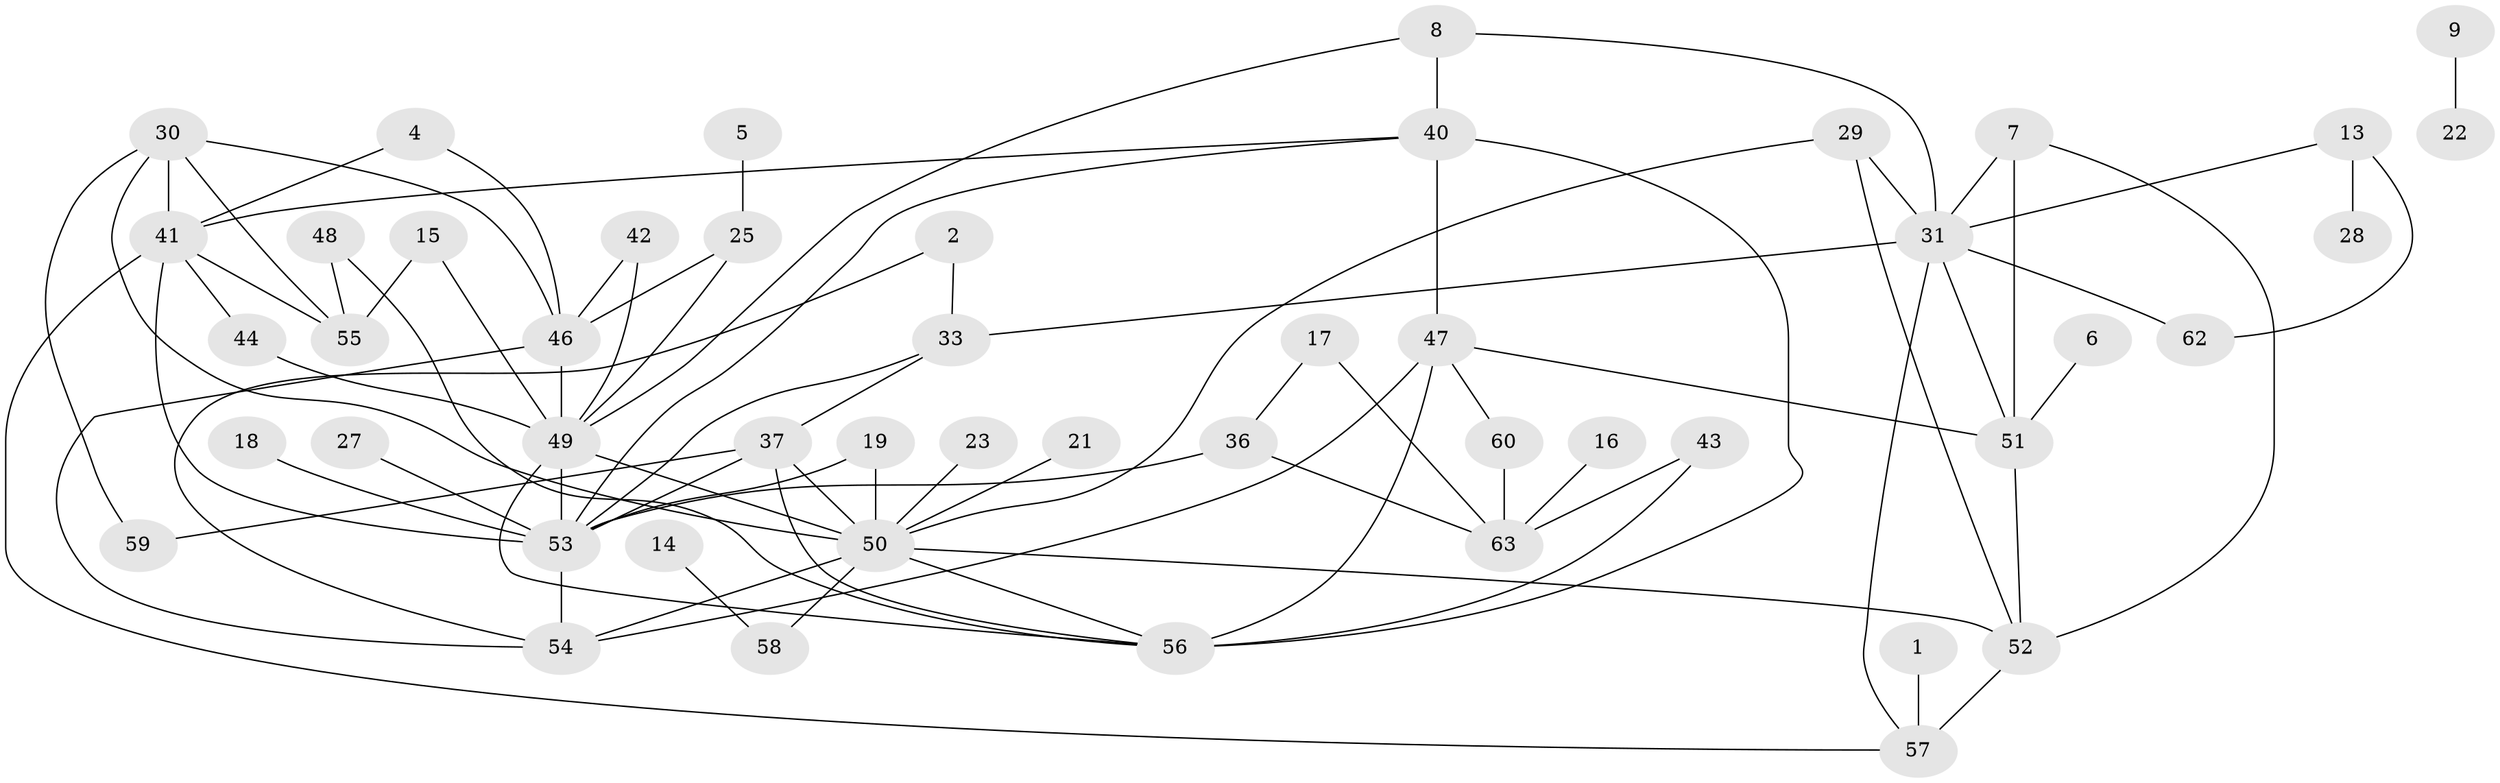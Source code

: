 // original degree distribution, {1: 0.21428571428571427, 3: 0.2222222222222222, 5: 0.07142857142857142, 6: 0.03968253968253968, 7: 0.015873015873015872, 2: 0.24603174603174602, 4: 0.07936507936507936, 0: 0.1111111111111111}
// Generated by graph-tools (version 1.1) at 2025/25/03/09/25 03:25:21]
// undirected, 49 vertices, 83 edges
graph export_dot {
graph [start="1"]
  node [color=gray90,style=filled];
  1;
  2;
  4;
  5;
  6;
  7;
  8;
  9;
  13;
  14;
  15;
  16;
  17;
  18;
  19;
  21;
  22;
  23;
  25;
  27;
  28;
  29;
  30;
  31;
  33;
  36;
  37;
  40;
  41;
  42;
  43;
  44;
  46;
  47;
  48;
  49;
  50;
  51;
  52;
  53;
  54;
  55;
  56;
  57;
  58;
  59;
  60;
  62;
  63;
  1 -- 57 [weight=1.0];
  2 -- 33 [weight=1.0];
  2 -- 54 [weight=1.0];
  4 -- 41 [weight=1.0];
  4 -- 46 [weight=1.0];
  5 -- 25 [weight=1.0];
  6 -- 51 [weight=1.0];
  7 -- 31 [weight=1.0];
  7 -- 51 [weight=1.0];
  7 -- 52 [weight=1.0];
  8 -- 31 [weight=1.0];
  8 -- 40 [weight=1.0];
  8 -- 49 [weight=1.0];
  9 -- 22 [weight=1.0];
  13 -- 28 [weight=1.0];
  13 -- 31 [weight=1.0];
  13 -- 62 [weight=1.0];
  14 -- 58 [weight=1.0];
  15 -- 49 [weight=1.0];
  15 -- 55 [weight=1.0];
  16 -- 63 [weight=1.0];
  17 -- 36 [weight=1.0];
  17 -- 63 [weight=1.0];
  18 -- 53 [weight=1.0];
  19 -- 50 [weight=2.0];
  19 -- 53 [weight=1.0];
  21 -- 50 [weight=1.0];
  23 -- 50 [weight=1.0];
  25 -- 46 [weight=1.0];
  25 -- 49 [weight=1.0];
  27 -- 53 [weight=1.0];
  29 -- 31 [weight=1.0];
  29 -- 50 [weight=1.0];
  29 -- 52 [weight=2.0];
  30 -- 41 [weight=1.0];
  30 -- 46 [weight=1.0];
  30 -- 50 [weight=1.0];
  30 -- 55 [weight=1.0];
  30 -- 59 [weight=1.0];
  31 -- 33 [weight=1.0];
  31 -- 51 [weight=1.0];
  31 -- 57 [weight=1.0];
  31 -- 62 [weight=1.0];
  33 -- 37 [weight=1.0];
  33 -- 53 [weight=1.0];
  36 -- 53 [weight=1.0];
  36 -- 63 [weight=1.0];
  37 -- 50 [weight=2.0];
  37 -- 53 [weight=1.0];
  37 -- 56 [weight=1.0];
  37 -- 59 [weight=1.0];
  40 -- 41 [weight=1.0];
  40 -- 47 [weight=1.0];
  40 -- 53 [weight=1.0];
  40 -- 56 [weight=2.0];
  41 -- 44 [weight=1.0];
  41 -- 53 [weight=1.0];
  41 -- 55 [weight=1.0];
  41 -- 57 [weight=1.0];
  42 -- 46 [weight=1.0];
  42 -- 49 [weight=1.0];
  43 -- 56 [weight=1.0];
  43 -- 63 [weight=1.0];
  44 -- 49 [weight=1.0];
  46 -- 49 [weight=1.0];
  46 -- 54 [weight=1.0];
  47 -- 51 [weight=1.0];
  47 -- 54 [weight=1.0];
  47 -- 56 [weight=1.0];
  47 -- 60 [weight=1.0];
  48 -- 55 [weight=1.0];
  48 -- 56 [weight=1.0];
  49 -- 50 [weight=1.0];
  49 -- 53 [weight=1.0];
  49 -- 56 [weight=1.0];
  50 -- 52 [weight=1.0];
  50 -- 54 [weight=1.0];
  50 -- 56 [weight=1.0];
  50 -- 58 [weight=1.0];
  51 -- 52 [weight=1.0];
  52 -- 57 [weight=2.0];
  53 -- 54 [weight=1.0];
  60 -- 63 [weight=1.0];
}
